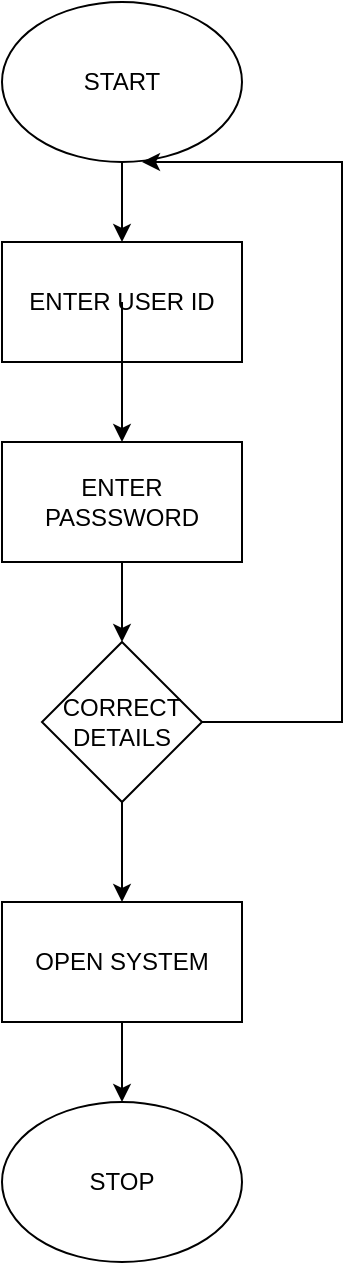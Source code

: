 <mxfile version="20.7.4" type="device"><diagram id="oCJ-pqUro59Hbolb_ft1" name="Page-1"><mxGraphModel dx="280" dy="500" grid="1" gridSize="10" guides="1" tooltips="1" connect="1" arrows="1" fold="1" page="1" pageScale="1" pageWidth="827" pageHeight="1169" math="0" shadow="0"><root><mxCell id="0"/><mxCell id="1" parent="0"/><mxCell id="9r57aFBmxnMR8_KCMtFk-1" value="START" style="ellipse;whiteSpace=wrap;html=1;" vertex="1" parent="1"><mxGeometry x="110" y="60" width="120" height="80" as="geometry"/></mxCell><mxCell id="9r57aFBmxnMR8_KCMtFk-2" value="ENTER USER ID" style="rounded=0;whiteSpace=wrap;html=1;" vertex="1" parent="1"><mxGeometry x="110" y="180" width="120" height="60" as="geometry"/></mxCell><mxCell id="9r57aFBmxnMR8_KCMtFk-3" value="ENTER PASSSWORD" style="rounded=0;whiteSpace=wrap;html=1;" vertex="1" parent="1"><mxGeometry x="110" y="280" width="120" height="60" as="geometry"/></mxCell><mxCell id="9r57aFBmxnMR8_KCMtFk-4" value="CORRECT DETAILS" style="rhombus;whiteSpace=wrap;html=1;" vertex="1" parent="1"><mxGeometry x="130" y="380" width="80" height="80" as="geometry"/></mxCell><mxCell id="9r57aFBmxnMR8_KCMtFk-5" value="OPEN SYSTEM" style="rounded=0;whiteSpace=wrap;html=1;" vertex="1" parent="1"><mxGeometry x="110" y="510" width="120" height="60" as="geometry"/></mxCell><mxCell id="9r57aFBmxnMR8_KCMtFk-6" value="STOP" style="ellipse;whiteSpace=wrap;html=1;" vertex="1" parent="1"><mxGeometry x="110" y="610" width="120" height="80" as="geometry"/></mxCell><mxCell id="9r57aFBmxnMR8_KCMtFk-7" value="" style="endArrow=classic;html=1;rounded=0;exitX=0.5;exitY=1;exitDx=0;exitDy=0;entryX=0.5;entryY=0;entryDx=0;entryDy=0;" edge="1" parent="1" source="9r57aFBmxnMR8_KCMtFk-3" target="9r57aFBmxnMR8_KCMtFk-4"><mxGeometry width="50" height="50" relative="1" as="geometry"><mxPoint x="130" y="380" as="sourcePoint"/><mxPoint x="180" y="330" as="targetPoint"/></mxGeometry></mxCell><mxCell id="9r57aFBmxnMR8_KCMtFk-8" value="" style="endArrow=classic;html=1;rounded=0;entryX=0.5;entryY=0;entryDx=0;entryDy=0;" edge="1" parent="1" target="9r57aFBmxnMR8_KCMtFk-3"><mxGeometry width="50" height="50" relative="1" as="geometry"><mxPoint x="170" y="210" as="sourcePoint"/><mxPoint x="180" y="330" as="targetPoint"/></mxGeometry></mxCell><mxCell id="9r57aFBmxnMR8_KCMtFk-9" value="" style="endArrow=classic;html=1;rounded=0;exitX=0.5;exitY=1;exitDx=0;exitDy=0;entryX=0.5;entryY=0;entryDx=0;entryDy=0;" edge="1" parent="1" source="9r57aFBmxnMR8_KCMtFk-1" target="9r57aFBmxnMR8_KCMtFk-2"><mxGeometry width="50" height="50" relative="1" as="geometry"><mxPoint x="130" y="380" as="sourcePoint"/><mxPoint x="180" y="150" as="targetPoint"/></mxGeometry></mxCell><mxCell id="9r57aFBmxnMR8_KCMtFk-10" value="" style="endArrow=classic;html=1;rounded=0;exitX=1;exitY=0.5;exitDx=0;exitDy=0;" edge="1" parent="1" source="9r57aFBmxnMR8_KCMtFk-4"><mxGeometry width="50" height="50" relative="1" as="geometry"><mxPoint x="130" y="380" as="sourcePoint"/><mxPoint x="180" y="140" as="targetPoint"/><Array as="points"><mxPoint x="280" y="420"/><mxPoint x="280" y="140"/></Array></mxGeometry></mxCell><mxCell id="9r57aFBmxnMR8_KCMtFk-12" value="" style="endArrow=classic;html=1;rounded=0;exitX=0.5;exitY=1;exitDx=0;exitDy=0;" edge="1" parent="1" source="9r57aFBmxnMR8_KCMtFk-5" target="9r57aFBmxnMR8_KCMtFk-6"><mxGeometry width="50" height="50" relative="1" as="geometry"><mxPoint x="40" y="400" as="sourcePoint"/><mxPoint x="90" y="350" as="targetPoint"/></mxGeometry></mxCell><mxCell id="9r57aFBmxnMR8_KCMtFk-13" value="" style="endArrow=classic;html=1;rounded=0;exitX=0.5;exitY=1;exitDx=0;exitDy=0;" edge="1" parent="1" source="9r57aFBmxnMR8_KCMtFk-4"><mxGeometry width="50" height="50" relative="1" as="geometry"><mxPoint x="130" y="380" as="sourcePoint"/><mxPoint x="170" y="510" as="targetPoint"/></mxGeometry></mxCell></root></mxGraphModel></diagram></mxfile>